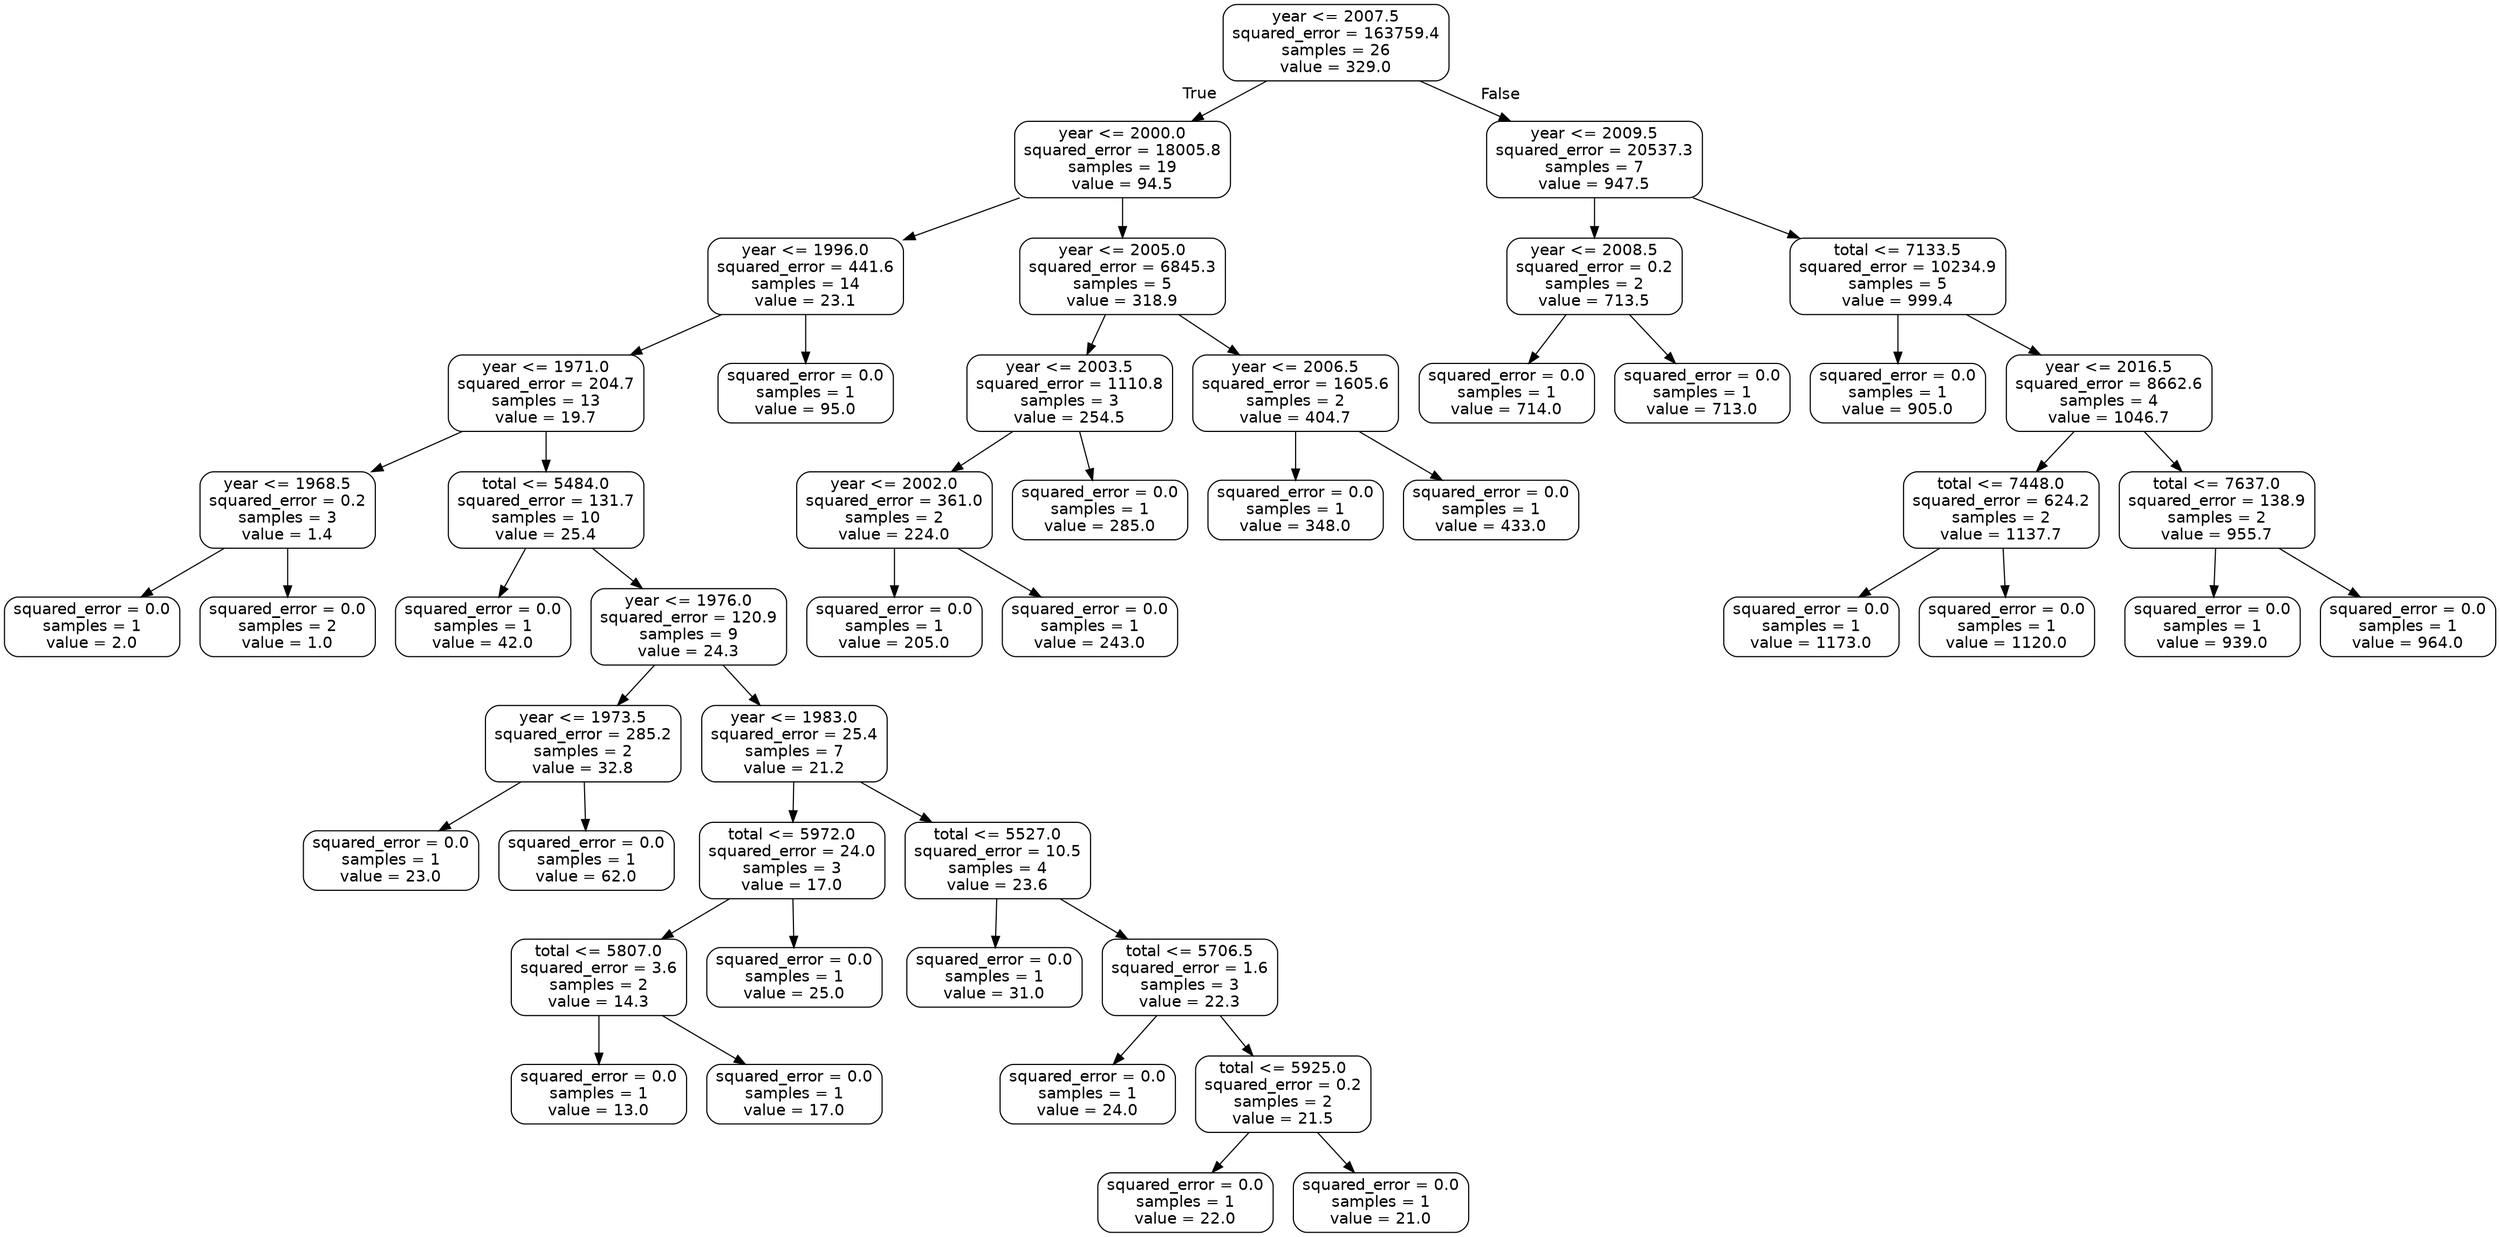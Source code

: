 digraph Tree {
node [shape=box, style="rounded", color="black", fontname="helvetica"] ;
edge [fontname="helvetica"] ;
0 [label="year <= 2007.5\nsquared_error = 163759.4\nsamples = 26\nvalue = 329.0"] ;
1 [label="year <= 2000.0\nsquared_error = 18005.8\nsamples = 19\nvalue = 94.5"] ;
0 -> 1 [labeldistance=2.5, labelangle=45, headlabel="True"] ;
2 [label="year <= 1996.0\nsquared_error = 441.6\nsamples = 14\nvalue = 23.1"] ;
1 -> 2 ;
3 [label="year <= 1971.0\nsquared_error = 204.7\nsamples = 13\nvalue = 19.7"] ;
2 -> 3 ;
4 [label="year <= 1968.5\nsquared_error = 0.2\nsamples = 3\nvalue = 1.4"] ;
3 -> 4 ;
5 [label="squared_error = 0.0\nsamples = 1\nvalue = 2.0"] ;
4 -> 5 ;
6 [label="squared_error = 0.0\nsamples = 2\nvalue = 1.0"] ;
4 -> 6 ;
7 [label="total <= 5484.0\nsquared_error = 131.7\nsamples = 10\nvalue = 25.4"] ;
3 -> 7 ;
8 [label="squared_error = 0.0\nsamples = 1\nvalue = 42.0"] ;
7 -> 8 ;
9 [label="year <= 1976.0\nsquared_error = 120.9\nsamples = 9\nvalue = 24.3"] ;
7 -> 9 ;
10 [label="year <= 1973.5\nsquared_error = 285.2\nsamples = 2\nvalue = 32.8"] ;
9 -> 10 ;
11 [label="squared_error = 0.0\nsamples = 1\nvalue = 23.0"] ;
10 -> 11 ;
12 [label="squared_error = 0.0\nsamples = 1\nvalue = 62.0"] ;
10 -> 12 ;
13 [label="year <= 1983.0\nsquared_error = 25.4\nsamples = 7\nvalue = 21.2"] ;
9 -> 13 ;
14 [label="total <= 5972.0\nsquared_error = 24.0\nsamples = 3\nvalue = 17.0"] ;
13 -> 14 ;
15 [label="total <= 5807.0\nsquared_error = 3.6\nsamples = 2\nvalue = 14.3"] ;
14 -> 15 ;
16 [label="squared_error = 0.0\nsamples = 1\nvalue = 13.0"] ;
15 -> 16 ;
17 [label="squared_error = 0.0\nsamples = 1\nvalue = 17.0"] ;
15 -> 17 ;
18 [label="squared_error = 0.0\nsamples = 1\nvalue = 25.0"] ;
14 -> 18 ;
19 [label="total <= 5527.0\nsquared_error = 10.5\nsamples = 4\nvalue = 23.6"] ;
13 -> 19 ;
20 [label="squared_error = 0.0\nsamples = 1\nvalue = 31.0"] ;
19 -> 20 ;
21 [label="total <= 5706.5\nsquared_error = 1.6\nsamples = 3\nvalue = 22.3"] ;
19 -> 21 ;
22 [label="squared_error = 0.0\nsamples = 1\nvalue = 24.0"] ;
21 -> 22 ;
23 [label="total <= 5925.0\nsquared_error = 0.2\nsamples = 2\nvalue = 21.5"] ;
21 -> 23 ;
24 [label="squared_error = 0.0\nsamples = 1\nvalue = 22.0"] ;
23 -> 24 ;
25 [label="squared_error = 0.0\nsamples = 1\nvalue = 21.0"] ;
23 -> 25 ;
26 [label="squared_error = 0.0\nsamples = 1\nvalue = 95.0"] ;
2 -> 26 ;
27 [label="year <= 2005.0\nsquared_error = 6845.3\nsamples = 5\nvalue = 318.9"] ;
1 -> 27 ;
28 [label="year <= 2003.5\nsquared_error = 1110.8\nsamples = 3\nvalue = 254.5"] ;
27 -> 28 ;
29 [label="year <= 2002.0\nsquared_error = 361.0\nsamples = 2\nvalue = 224.0"] ;
28 -> 29 ;
30 [label="squared_error = 0.0\nsamples = 1\nvalue = 205.0"] ;
29 -> 30 ;
31 [label="squared_error = 0.0\nsamples = 1\nvalue = 243.0"] ;
29 -> 31 ;
32 [label="squared_error = 0.0\nsamples = 1\nvalue = 285.0"] ;
28 -> 32 ;
33 [label="year <= 2006.5\nsquared_error = 1605.6\nsamples = 2\nvalue = 404.7"] ;
27 -> 33 ;
34 [label="squared_error = 0.0\nsamples = 1\nvalue = 348.0"] ;
33 -> 34 ;
35 [label="squared_error = 0.0\nsamples = 1\nvalue = 433.0"] ;
33 -> 35 ;
36 [label="year <= 2009.5\nsquared_error = 20537.3\nsamples = 7\nvalue = 947.5"] ;
0 -> 36 [labeldistance=2.5, labelangle=-45, headlabel="False"] ;
37 [label="year <= 2008.5\nsquared_error = 0.2\nsamples = 2\nvalue = 713.5"] ;
36 -> 37 ;
38 [label="squared_error = 0.0\nsamples = 1\nvalue = 714.0"] ;
37 -> 38 ;
39 [label="squared_error = 0.0\nsamples = 1\nvalue = 713.0"] ;
37 -> 39 ;
40 [label="total <= 7133.5\nsquared_error = 10234.9\nsamples = 5\nvalue = 999.4"] ;
36 -> 40 ;
41 [label="squared_error = 0.0\nsamples = 1\nvalue = 905.0"] ;
40 -> 41 ;
42 [label="year <= 2016.5\nsquared_error = 8662.6\nsamples = 4\nvalue = 1046.7"] ;
40 -> 42 ;
43 [label="total <= 7448.0\nsquared_error = 624.2\nsamples = 2\nvalue = 1137.7"] ;
42 -> 43 ;
44 [label="squared_error = 0.0\nsamples = 1\nvalue = 1173.0"] ;
43 -> 44 ;
45 [label="squared_error = 0.0\nsamples = 1\nvalue = 1120.0"] ;
43 -> 45 ;
46 [label="total <= 7637.0\nsquared_error = 138.9\nsamples = 2\nvalue = 955.7"] ;
42 -> 46 ;
47 [label="squared_error = 0.0\nsamples = 1\nvalue = 939.0"] ;
46 -> 47 ;
48 [label="squared_error = 0.0\nsamples = 1\nvalue = 964.0"] ;
46 -> 48 ;
}